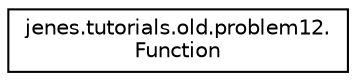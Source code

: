 digraph "Representación gráfica de la clase"
{
  edge [fontname="Helvetica",fontsize="10",labelfontname="Helvetica",labelfontsize="10"];
  node [fontname="Helvetica",fontsize="10",shape=record];
  rankdir="LR";
  Node1 [label="jenes.tutorials.old.problem12.\lFunction",height=0.2,width=0.4,color="black", fillcolor="white", style="filled",URL="$classjenes_1_1tutorials_1_1old_1_1problem12_1_1_function.html"];
}
